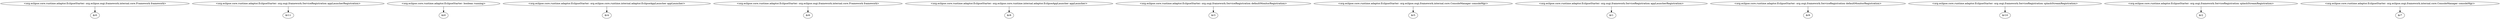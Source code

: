 digraph g {
0[label="<org.eclipse.core.runtime.adaptor.EclipseStarter: org.eclipse.osgi.framework.internal.core.Framework framework>"]
1[label="$r0"]
0->1[label=""]
2[label="<org.eclipse.core.runtime.adaptor.EclipseStarter: org.osgi.framework.ServiceRegistration appLauncherRegistration>"]
3[label="$r11"]
2->3[label=""]
4[label="<org.eclipse.core.runtime.adaptor.EclipseStarter: boolean running>"]
5[label="$z0"]
4->5[label=""]
6[label="<org.eclipse.core.runtime.adaptor.EclipseStarter: org.eclipse.core.runtime.internal.adaptor.EclipseAppLauncher appLauncher>"]
7[label="$r4"]
6->7[label=""]
8[label="<org.eclipse.core.runtime.adaptor.EclipseStarter: org.eclipse.osgi.framework.internal.core.Framework framework>"]
9[label="$r6"]
8->9[label=""]
10[label="<org.eclipse.core.runtime.adaptor.EclipseStarter: org.eclipse.core.runtime.internal.adaptor.EclipseAppLauncher appLauncher>"]
11[label="$r8"]
10->11[label=""]
12[label="<org.eclipse.core.runtime.adaptor.EclipseStarter: org.osgi.framework.ServiceRegistration defaultMonitorRegistration>"]
13[label="$r3"]
12->13[label=""]
14[label="<org.eclipse.core.runtime.adaptor.EclipseStarter: org.eclipse.osgi.framework.internal.core.ConsoleManager consoleMgr>"]
15[label="$r5"]
14->15[label=""]
16[label="<org.eclipse.core.runtime.adaptor.EclipseStarter: org.osgi.framework.ServiceRegistration appLauncherRegistration>"]
17[label="$r1"]
16->17[label=""]
18[label="<org.eclipse.core.runtime.adaptor.EclipseStarter: org.osgi.framework.ServiceRegistration defaultMonitorRegistration>"]
19[label="$r9"]
18->19[label=""]
20[label="<org.eclipse.core.runtime.adaptor.EclipseStarter: org.osgi.framework.ServiceRegistration splashStreamRegistration>"]
21[label="$r10"]
20->21[label=""]
22[label="<org.eclipse.core.runtime.adaptor.EclipseStarter: org.osgi.framework.ServiceRegistration splashStreamRegistration>"]
23[label="$r2"]
22->23[label=""]
24[label="<org.eclipse.core.runtime.adaptor.EclipseStarter: org.eclipse.osgi.framework.internal.core.ConsoleManager consoleMgr>"]
25[label="$r7"]
24->25[label=""]
}